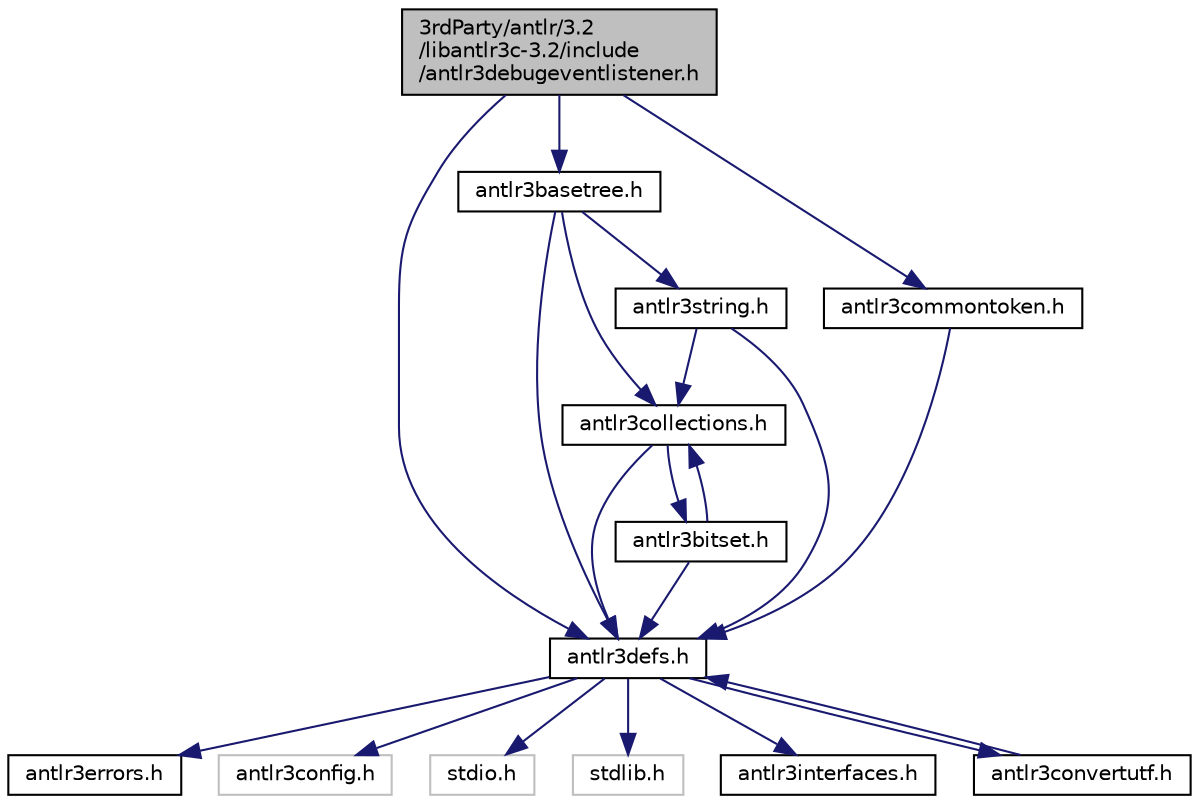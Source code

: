 digraph "3rdParty/antlr/3.2/libantlr3c-3.2/include/antlr3debugeventlistener.h"
{
  edge [fontname="Helvetica",fontsize="10",labelfontname="Helvetica",labelfontsize="10"];
  node [fontname="Helvetica",fontsize="10",shape=record];
  Node0 [label="3rdParty/antlr/3.2\l/libantlr3c-3.2/include\l/antlr3debugeventlistener.h",height=0.2,width=0.4,color="black", fillcolor="grey75", style="filled", fontcolor="black"];
  Node0 -> Node1 [color="midnightblue",fontsize="10",style="solid",fontname="Helvetica"];
  Node1 [label="antlr3defs.h",height=0.2,width=0.4,color="black", fillcolor="white", style="filled",URL="$d6/d39/3rd_party_2antlr_23_82_2libantlr3c-3_82_2include_2antlr3defs_8h.html"];
  Node1 -> Node2 [color="midnightblue",fontsize="10",style="solid",fontname="Helvetica"];
  Node2 [label="antlr3errors.h",height=0.2,width=0.4,color="black", fillcolor="white", style="filled",URL="$d7/d5e/3rd_party_2antlr_23_82_2libantlr3c-3_82_2include_2antlr3errors_8h.html"];
  Node1 -> Node3 [color="midnightblue",fontsize="10",style="solid",fontname="Helvetica"];
  Node3 [label="antlr3config.h",height=0.2,width=0.4,color="grey75", fillcolor="white", style="filled"];
  Node1 -> Node4 [color="midnightblue",fontsize="10",style="solid",fontname="Helvetica"];
  Node4 [label="stdio.h",height=0.2,width=0.4,color="grey75", fillcolor="white", style="filled"];
  Node1 -> Node5 [color="midnightblue",fontsize="10",style="solid",fontname="Helvetica"];
  Node5 [label="stdlib.h",height=0.2,width=0.4,color="grey75", fillcolor="white", style="filled"];
  Node1 -> Node6 [color="midnightblue",fontsize="10",style="solid",fontname="Helvetica"];
  Node6 [label="antlr3interfaces.h",height=0.2,width=0.4,color="black", fillcolor="white", style="filled",URL="$dc/df6/3rd_party_2antlr_23_82_2libantlr3c-3_82_2include_2antlr3interfaces_8h.html"];
  Node1 -> Node7 [color="midnightblue",fontsize="10",style="solid",fontname="Helvetica"];
  Node7 [label="antlr3convertutf.h",height=0.2,width=0.4,color="black", fillcolor="white", style="filled",URL="$d8/d5c/3rd_party_2antlr_23_82_2libantlr3c-3_82_2include_2antlr3convertutf_8h.html"];
  Node7 -> Node1 [color="midnightblue",fontsize="10",style="solid",fontname="Helvetica"];
  Node0 -> Node8 [color="midnightblue",fontsize="10",style="solid",fontname="Helvetica"];
  Node8 [label="antlr3basetree.h",height=0.2,width=0.4,color="black", fillcolor="white", style="filled",URL="$d6/daf/3rd_party_2antlr_23_82_2libantlr3c-3_82_2include_2antlr3basetree_8h.html"];
  Node8 -> Node1 [color="midnightblue",fontsize="10",style="solid",fontname="Helvetica"];
  Node8 -> Node9 [color="midnightblue",fontsize="10",style="solid",fontname="Helvetica"];
  Node9 [label="antlr3collections.h",height=0.2,width=0.4,color="black", fillcolor="white", style="filled",URL="$d9/d6f/3rd_party_2antlr_23_82_2libantlr3c-3_82_2include_2antlr3collections_8h.html"];
  Node9 -> Node1 [color="midnightblue",fontsize="10",style="solid",fontname="Helvetica"];
  Node9 -> Node10 [color="midnightblue",fontsize="10",style="solid",fontname="Helvetica"];
  Node10 [label="antlr3bitset.h",height=0.2,width=0.4,color="black", fillcolor="white", style="filled",URL="$d5/d7c/3rd_party_2antlr_23_82_2libantlr3c-3_82_2include_2antlr3bitset_8h.html"];
  Node10 -> Node1 [color="midnightblue",fontsize="10",style="solid",fontname="Helvetica"];
  Node10 -> Node9 [color="midnightblue",fontsize="10",style="solid",fontname="Helvetica"];
  Node8 -> Node11 [color="midnightblue",fontsize="10",style="solid",fontname="Helvetica"];
  Node11 [label="antlr3string.h",height=0.2,width=0.4,color="black", fillcolor="white", style="filled",URL="$d6/da1/3rd_party_2antlr_23_82_2libantlr3c-3_82_2include_2antlr3string_8h.html"];
  Node11 -> Node1 [color="midnightblue",fontsize="10",style="solid",fontname="Helvetica"];
  Node11 -> Node9 [color="midnightblue",fontsize="10",style="solid",fontname="Helvetica"];
  Node0 -> Node12 [color="midnightblue",fontsize="10",style="solid",fontname="Helvetica"];
  Node12 [label="antlr3commontoken.h",height=0.2,width=0.4,color="black", fillcolor="white", style="filled",URL="$df/d9b/3rd_party_2antlr_23_82_2libantlr3c-3_82_2include_2antlr3commontoken_8h.html",tooltip="Defines the interface for a common token. "];
  Node12 -> Node1 [color="midnightblue",fontsize="10",style="solid",fontname="Helvetica"];
}

